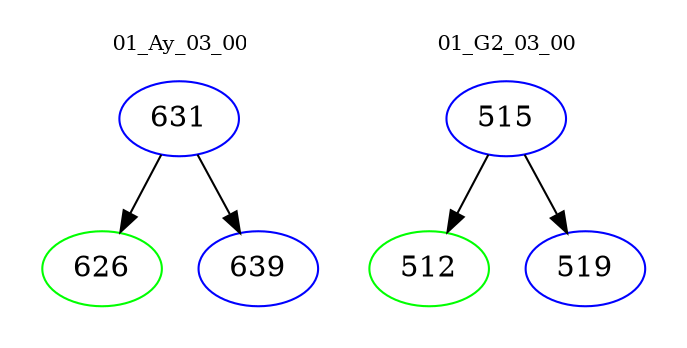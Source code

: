 digraph{
subgraph cluster_0 {
color = white
label = "01_Ay_03_00";
fontsize=10;
T0_631 [label="631", color="blue"]
T0_631 -> T0_626 [color="black"]
T0_626 [label="626", color="green"]
T0_631 -> T0_639 [color="black"]
T0_639 [label="639", color="blue"]
}
subgraph cluster_1 {
color = white
label = "01_G2_03_00";
fontsize=10;
T1_515 [label="515", color="blue"]
T1_515 -> T1_512 [color="black"]
T1_512 [label="512", color="green"]
T1_515 -> T1_519 [color="black"]
T1_519 [label="519", color="blue"]
}
}
